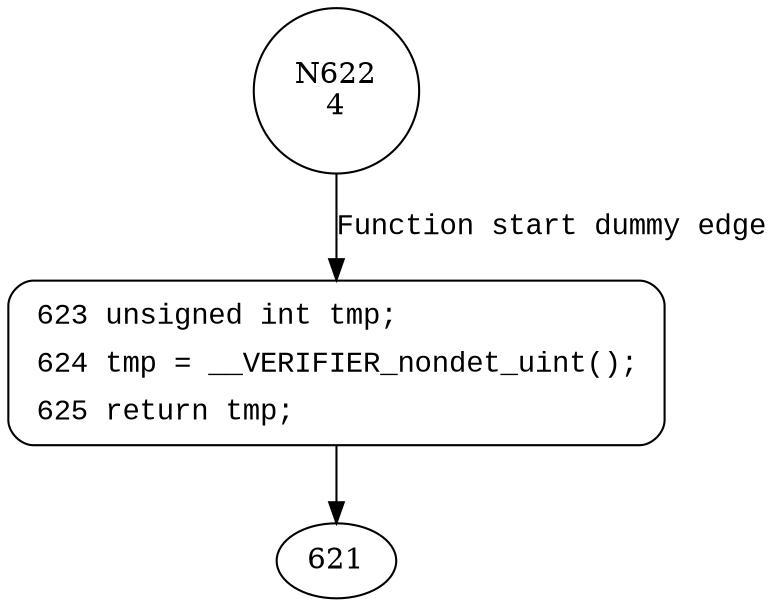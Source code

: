 digraph ldv_undef_uint {
622 [shape="circle" label="N622\n4"]
623 [shape="circle" label="N623\n3"]
623 [style="filled,bold" penwidth="1" fillcolor="white" fontname="Courier New" shape="Mrecord" label=<<table border="0" cellborder="0" cellpadding="3" bgcolor="white"><tr><td align="right">623</td><td align="left">unsigned int tmp;</td></tr><tr><td align="right">624</td><td align="left">tmp = __VERIFIER_nondet_uint();</td></tr><tr><td align="right">625</td><td align="left">return tmp;</td></tr></table>>]
623 -> 621[label=""]
622 -> 623 [label="Function start dummy edge" fontname="Courier New"]
}